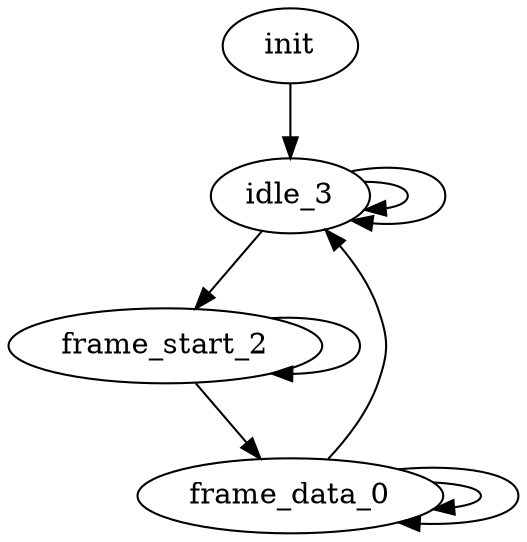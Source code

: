 digraph Example {  graph [rankdir=TD];  
-1->3;
-1[ label =" init "];
0->0;
0->0;
0->3;
0[ label ="frame_data_0"];
2->0;
2->2;
2[ label ="frame_start_2"];
3->2;
3->3;
3->3;
3[ label ="idle_3"];
}
